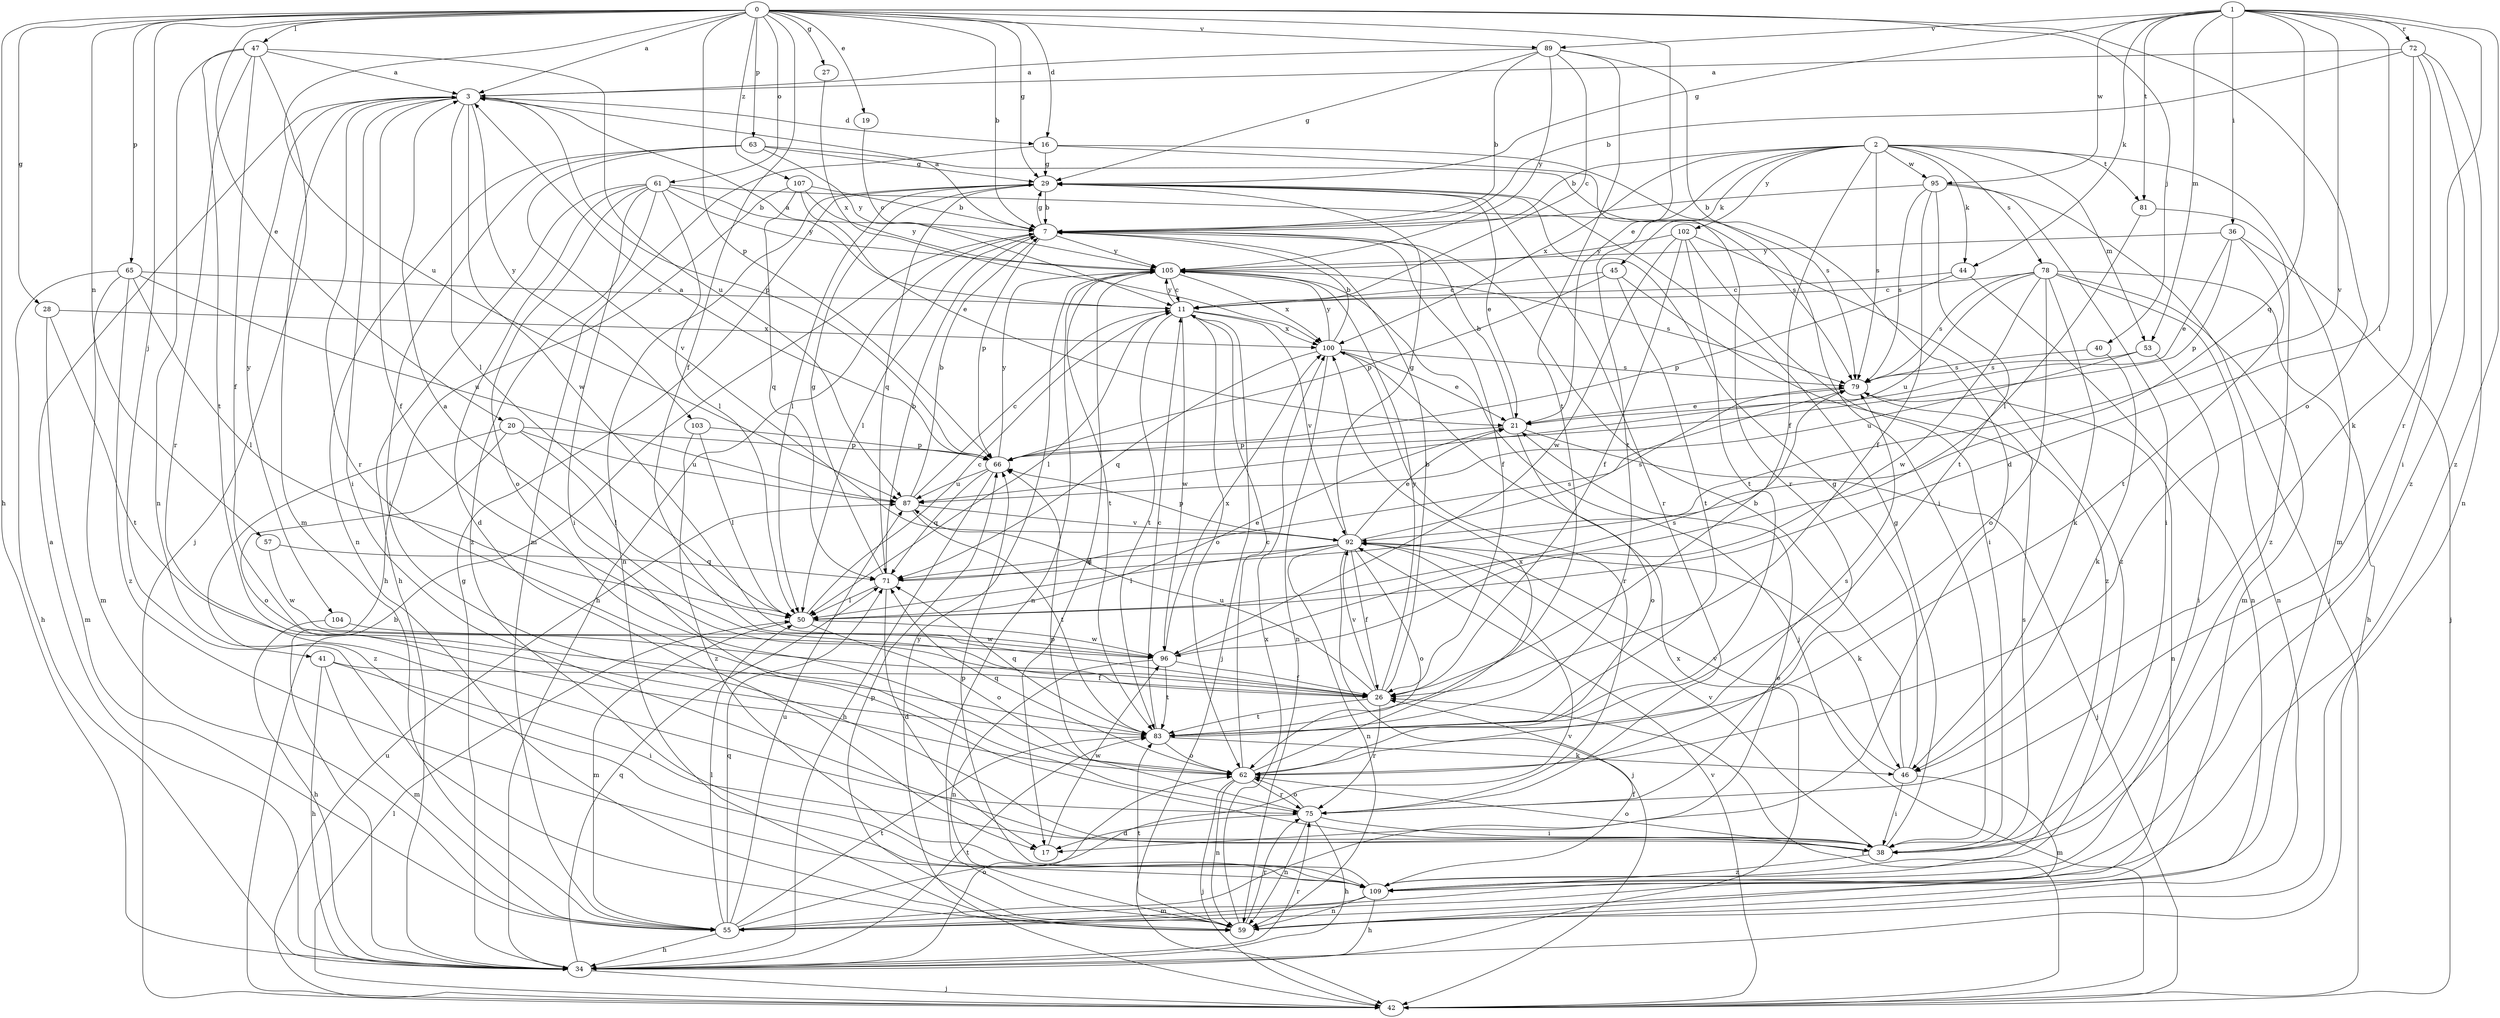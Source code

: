 strict digraph  {
0;
1;
2;
3;
7;
11;
16;
17;
19;
20;
21;
26;
27;
28;
29;
34;
36;
38;
40;
41;
42;
44;
45;
46;
47;
50;
53;
55;
57;
59;
61;
62;
63;
65;
66;
71;
72;
75;
78;
79;
81;
83;
87;
89;
92;
95;
96;
100;
102;
103;
104;
105;
107;
109;
0 -> 3  [label=a];
0 -> 7  [label=b];
0 -> 16  [label=d];
0 -> 19  [label=e];
0 -> 20  [label=e];
0 -> 21  [label=e];
0 -> 26  [label=f];
0 -> 27  [label=g];
0 -> 28  [label=g];
0 -> 29  [label=g];
0 -> 34  [label=h];
0 -> 40  [label=j];
0 -> 41  [label=j];
0 -> 47  [label=l];
0 -> 57  [label=n];
0 -> 61  [label=o];
0 -> 62  [label=o];
0 -> 63  [label=p];
0 -> 65  [label=p];
0 -> 66  [label=p];
0 -> 87  [label=u];
0 -> 89  [label=v];
0 -> 107  [label=z];
1 -> 29  [label=g];
1 -> 36  [label=i];
1 -> 44  [label=k];
1 -> 50  [label=l];
1 -> 53  [label=m];
1 -> 71  [label=q];
1 -> 72  [label=r];
1 -> 75  [label=r];
1 -> 81  [label=t];
1 -> 89  [label=v];
1 -> 92  [label=v];
1 -> 95  [label=w];
1 -> 109  [label=z];
2 -> 7  [label=b];
2 -> 26  [label=f];
2 -> 44  [label=k];
2 -> 45  [label=k];
2 -> 53  [label=m];
2 -> 55  [label=m];
2 -> 78  [label=s];
2 -> 79  [label=s];
2 -> 81  [label=t];
2 -> 83  [label=t];
2 -> 95  [label=w];
2 -> 100  [label=x];
2 -> 102  [label=y];
3 -> 16  [label=d];
3 -> 26  [label=f];
3 -> 38  [label=i];
3 -> 50  [label=l];
3 -> 55  [label=m];
3 -> 66  [label=p];
3 -> 75  [label=r];
3 -> 96  [label=w];
3 -> 103  [label=y];
3 -> 104  [label=y];
7 -> 3  [label=a];
7 -> 26  [label=f];
7 -> 29  [label=g];
7 -> 34  [label=h];
7 -> 50  [label=l];
7 -> 66  [label=p];
7 -> 105  [label=y];
11 -> 3  [label=a];
11 -> 42  [label=j];
11 -> 50  [label=l];
11 -> 62  [label=o];
11 -> 83  [label=t];
11 -> 92  [label=v];
11 -> 96  [label=w];
11 -> 100  [label=x];
11 -> 105  [label=y];
16 -> 29  [label=g];
16 -> 38  [label=i];
16 -> 55  [label=m];
16 -> 75  [label=r];
17 -> 96  [label=w];
19 -> 11  [label=c];
20 -> 50  [label=l];
20 -> 62  [label=o];
20 -> 66  [label=p];
20 -> 87  [label=u];
20 -> 109  [label=z];
21 -> 7  [label=b];
21 -> 42  [label=j];
21 -> 62  [label=o];
21 -> 66  [label=p];
26 -> 3  [label=a];
26 -> 7  [label=b];
26 -> 75  [label=r];
26 -> 83  [label=t];
26 -> 87  [label=u];
26 -> 92  [label=v];
26 -> 105  [label=y];
27 -> 100  [label=x];
28 -> 55  [label=m];
28 -> 83  [label=t];
28 -> 100  [label=x];
29 -> 7  [label=b];
29 -> 21  [label=e];
29 -> 50  [label=l];
29 -> 59  [label=n];
29 -> 71  [label=q];
29 -> 75  [label=r];
34 -> 3  [label=a];
34 -> 29  [label=g];
34 -> 42  [label=j];
34 -> 62  [label=o];
34 -> 71  [label=q];
34 -> 75  [label=r];
34 -> 83  [label=t];
34 -> 100  [label=x];
36 -> 21  [label=e];
36 -> 42  [label=j];
36 -> 66  [label=p];
36 -> 83  [label=t];
36 -> 105  [label=y];
38 -> 29  [label=g];
38 -> 62  [label=o];
38 -> 79  [label=s];
38 -> 92  [label=v];
38 -> 109  [label=z];
40 -> 46  [label=k];
40 -> 79  [label=s];
41 -> 26  [label=f];
41 -> 34  [label=h];
41 -> 38  [label=i];
41 -> 55  [label=m];
42 -> 7  [label=b];
42 -> 26  [label=f];
42 -> 50  [label=l];
42 -> 87  [label=u];
42 -> 92  [label=v];
42 -> 105  [label=y];
44 -> 11  [label=c];
44 -> 59  [label=n];
44 -> 66  [label=p];
45 -> 11  [label=c];
45 -> 66  [label=p];
45 -> 83  [label=t];
45 -> 109  [label=z];
46 -> 7  [label=b];
46 -> 29  [label=g];
46 -> 38  [label=i];
46 -> 55  [label=m];
46 -> 92  [label=v];
47 -> 3  [label=a];
47 -> 26  [label=f];
47 -> 42  [label=j];
47 -> 59  [label=n];
47 -> 75  [label=r];
47 -> 83  [label=t];
47 -> 87  [label=u];
50 -> 11  [label=c];
50 -> 21  [label=e];
50 -> 55  [label=m];
50 -> 62  [label=o];
50 -> 96  [label=w];
53 -> 38  [label=i];
53 -> 79  [label=s];
53 -> 87  [label=u];
55 -> 21  [label=e];
55 -> 34  [label=h];
55 -> 50  [label=l];
55 -> 71  [label=q];
55 -> 83  [label=t];
55 -> 87  [label=u];
55 -> 92  [label=v];
57 -> 71  [label=q];
57 -> 96  [label=w];
59 -> 66  [label=p];
59 -> 75  [label=r];
59 -> 83  [label=t];
59 -> 100  [label=x];
61 -> 7  [label=b];
61 -> 17  [label=d];
61 -> 34  [label=h];
61 -> 38  [label=i];
61 -> 50  [label=l];
61 -> 62  [label=o];
61 -> 79  [label=s];
61 -> 105  [label=y];
61 -> 109  [label=z];
62 -> 11  [label=c];
62 -> 42  [label=j];
62 -> 59  [label=n];
62 -> 71  [label=q];
62 -> 75  [label=r];
62 -> 79  [label=s];
62 -> 100  [label=x];
63 -> 29  [label=g];
63 -> 38  [label=i];
63 -> 59  [label=n];
63 -> 79  [label=s];
63 -> 92  [label=v];
63 -> 105  [label=y];
65 -> 11  [label=c];
65 -> 34  [label=h];
65 -> 50  [label=l];
65 -> 55  [label=m];
65 -> 87  [label=u];
65 -> 109  [label=z];
66 -> 3  [label=a];
66 -> 34  [label=h];
66 -> 71  [label=q];
66 -> 87  [label=u];
66 -> 105  [label=y];
71 -> 7  [label=b];
71 -> 17  [label=d];
71 -> 29  [label=g];
71 -> 50  [label=l];
71 -> 79  [label=s];
72 -> 3  [label=a];
72 -> 7  [label=b];
72 -> 38  [label=i];
72 -> 46  [label=k];
72 -> 59  [label=n];
72 -> 109  [label=z];
75 -> 17  [label=d];
75 -> 34  [label=h];
75 -> 38  [label=i];
75 -> 59  [label=n];
75 -> 62  [label=o];
75 -> 66  [label=p];
78 -> 11  [label=c];
78 -> 34  [label=h];
78 -> 46  [label=k];
78 -> 55  [label=m];
78 -> 59  [label=n];
78 -> 62  [label=o];
78 -> 79  [label=s];
78 -> 87  [label=u];
78 -> 96  [label=w];
79 -> 21  [label=e];
79 -> 59  [label=n];
81 -> 50  [label=l];
81 -> 109  [label=z];
83 -> 11  [label=c];
83 -> 46  [label=k];
83 -> 62  [label=o];
83 -> 71  [label=q];
87 -> 7  [label=b];
87 -> 11  [label=c];
87 -> 83  [label=t];
87 -> 92  [label=v];
89 -> 3  [label=a];
89 -> 7  [label=b];
89 -> 11  [label=c];
89 -> 17  [label=d];
89 -> 29  [label=g];
89 -> 83  [label=t];
89 -> 105  [label=y];
92 -> 21  [label=e];
92 -> 26  [label=f];
92 -> 29  [label=g];
92 -> 42  [label=j];
92 -> 46  [label=k];
92 -> 50  [label=l];
92 -> 59  [label=n];
92 -> 62  [label=o];
92 -> 66  [label=p];
92 -> 71  [label=q];
92 -> 79  [label=s];
95 -> 7  [label=b];
95 -> 26  [label=f];
95 -> 38  [label=i];
95 -> 42  [label=j];
95 -> 79  [label=s];
95 -> 83  [label=t];
96 -> 26  [label=f];
96 -> 59  [label=n];
96 -> 79  [label=s];
96 -> 83  [label=t];
96 -> 100  [label=x];
100 -> 7  [label=b];
100 -> 21  [label=e];
100 -> 59  [label=n];
100 -> 71  [label=q];
100 -> 75  [label=r];
100 -> 79  [label=s];
100 -> 105  [label=y];
102 -> 26  [label=f];
102 -> 38  [label=i];
102 -> 83  [label=t];
102 -> 96  [label=w];
102 -> 105  [label=y];
102 -> 109  [label=z];
103 -> 50  [label=l];
103 -> 66  [label=p];
103 -> 109  [label=z];
104 -> 34  [label=h];
104 -> 96  [label=w];
105 -> 11  [label=c];
105 -> 17  [label=d];
105 -> 42  [label=j];
105 -> 59  [label=n];
105 -> 79  [label=s];
105 -> 83  [label=t];
105 -> 100  [label=x];
107 -> 7  [label=b];
107 -> 21  [label=e];
107 -> 34  [label=h];
107 -> 71  [label=q];
107 -> 105  [label=y];
109 -> 26  [label=f];
109 -> 34  [label=h];
109 -> 55  [label=m];
109 -> 59  [label=n];
109 -> 66  [label=p];
}
